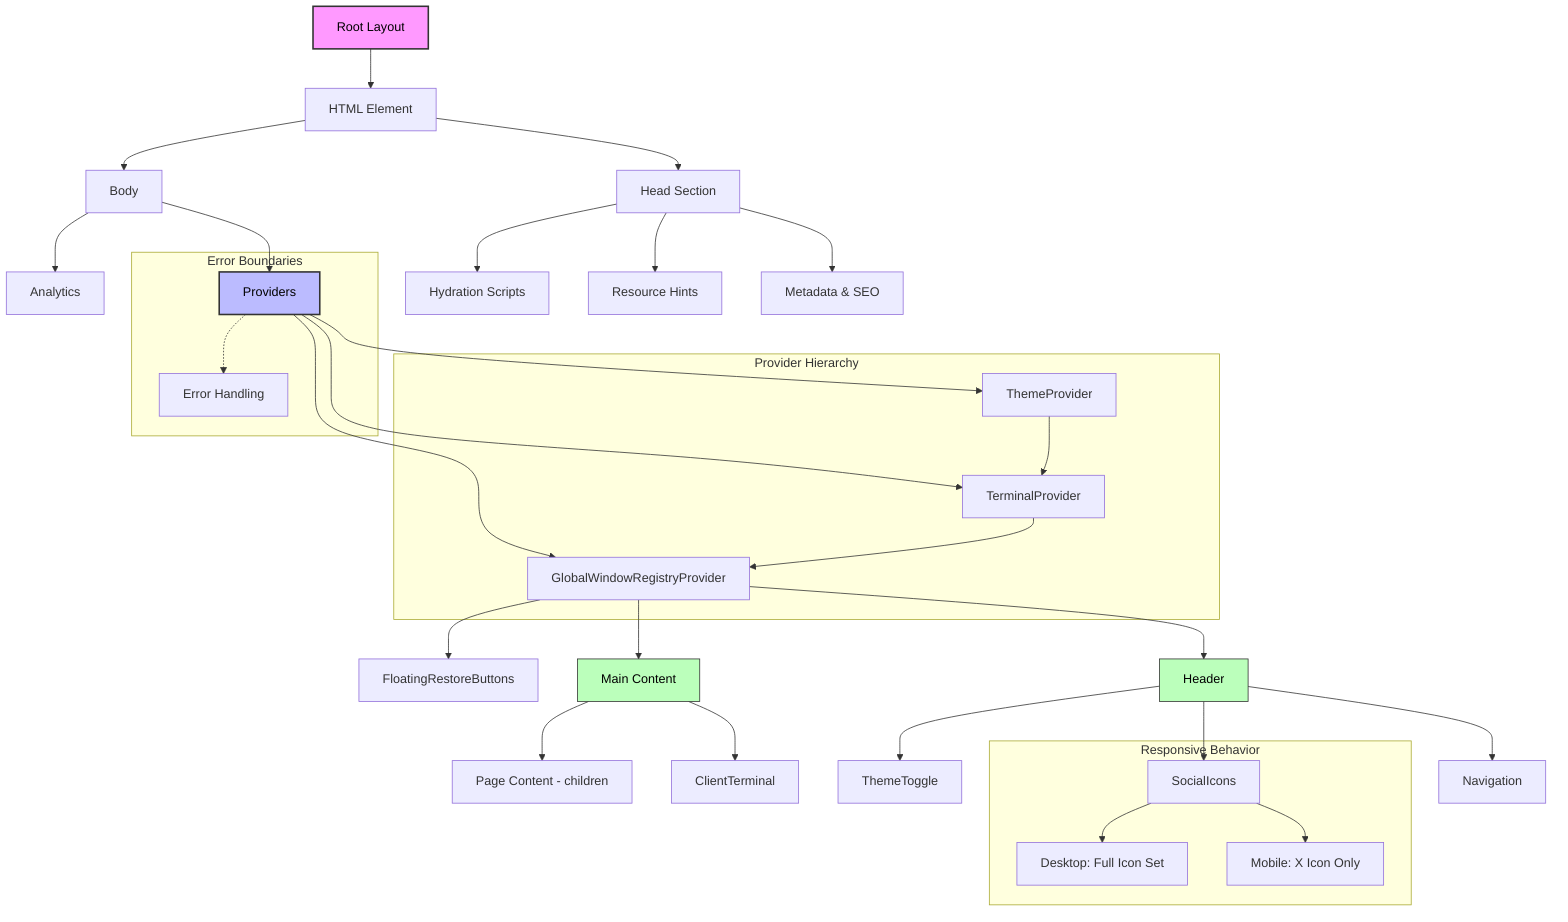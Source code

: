 graph TD
    A[Root Layout] --> B[HTML Element]
    B --> C[Head Section]
    B --> D[Body]
    
    C --> E[Metadata & SEO]
    C --> F[Resource Hints]
    C --> G[Hydration Scripts]
    
    D --> H[Providers]
    H --> I[ThemeProvider]
    H --> J[TerminalProvider]
    H --> K[GlobalWindowRegistryProvider]
    
    K --> L[Header]
    K --> M[Main Content]
    K --> N[FloatingRestoreButtons]
    
    L --> O[Navigation]
    L --> P[SocialIcons]
    L --> Q[ThemeToggle]
    
    M --> R[ClientTerminal]
    M --> S[Page Content - children]
    
    D --> T[Analytics]
    
    subgraph "Provider Hierarchy"
        I --> J
        J --> K
    end
    
    subgraph "Error Boundaries"
        H -.-> U[Error Handling]
    end
    
    subgraph "Responsive Behavior"
        P --> V[Mobile: X Icon Only]
        P --> W[Desktop: Full Icon Set]
    end
    
    style A fill:#f9f,stroke:#333,stroke-width:2px,color:#000
    style H fill:#bbf,stroke:#333,stroke-width:2px,color:#000
    style L fill:#bfb,stroke:#333,color:#000
    style M fill:#bfb,stroke:#333,color:#000